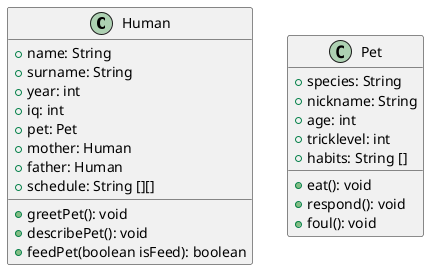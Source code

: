 @startuml
'https://plantuml.com/class-diagram

class Human
class Pet


class Human {
    +name: String
    +surname: String
    +year: int
    +iq: int
    +pet: Pet
    +mother: Human
    +father: Human
    +schedule: String [][]
    +greetPet(): void
    +describePet(): void
    +feedPet(boolean isFeed): boolean
}

class Pet {
    +species: String
    +nickname: String
    +age: int
    +tricklevel: int
    +habits: String []
    +eat(): void
    +respond(): void
    +foul(): void
}


@enduml